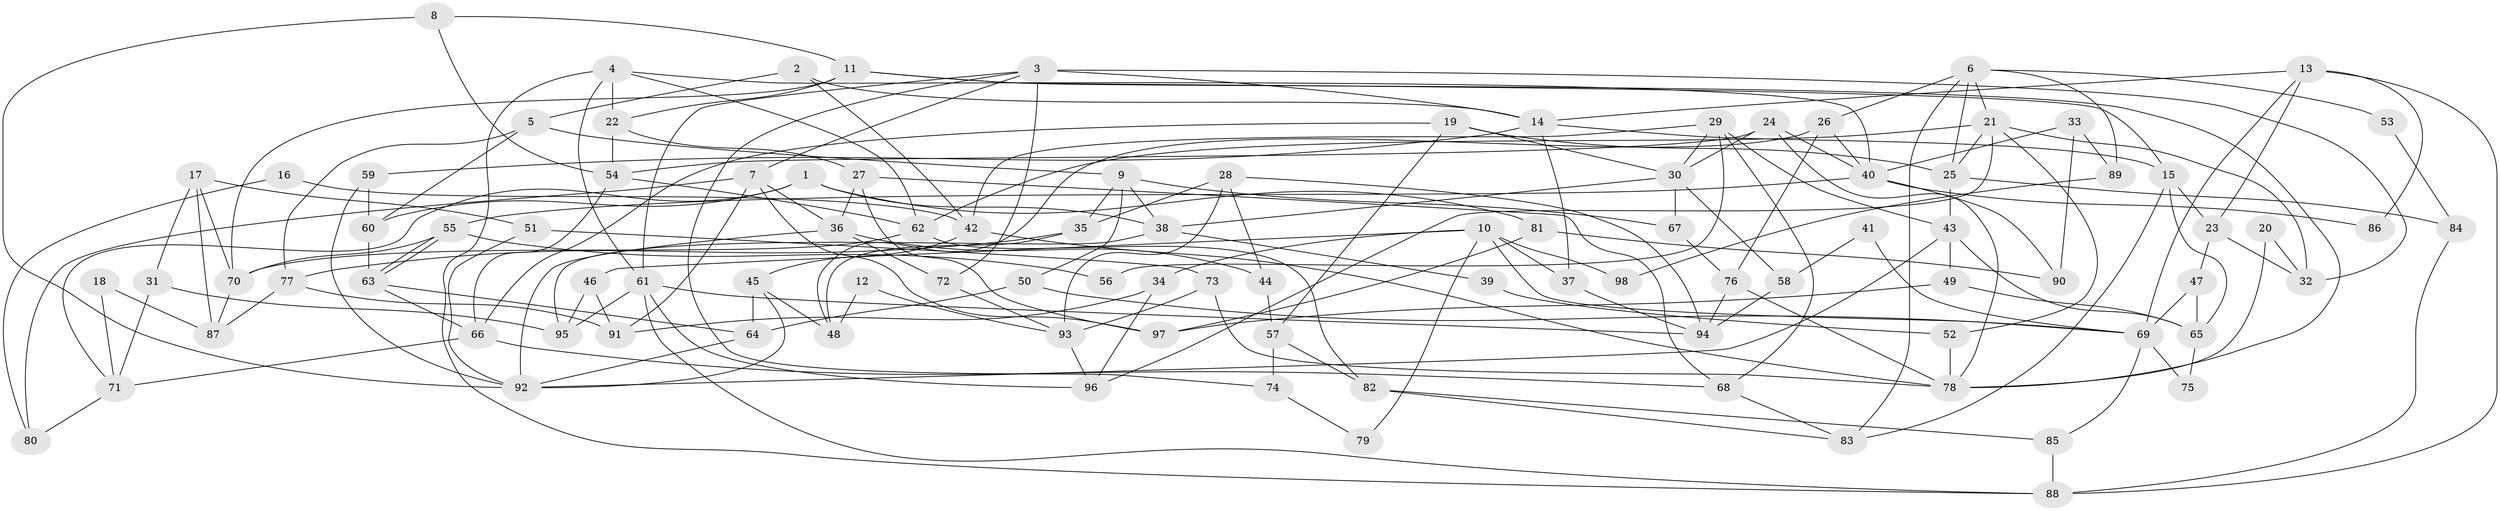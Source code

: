 // coarse degree distribution, {10: 0.16129032258064516, 4: 0.16129032258064516, 7: 0.16129032258064516, 8: 0.12903225806451613, 3: 0.12903225806451613, 2: 0.03225806451612903, 12: 0.03225806451612903, 6: 0.0967741935483871, 9: 0.0967741935483871}
// Generated by graph-tools (version 1.1) at 2025/37/03/04/25 23:37:05]
// undirected, 98 vertices, 196 edges
graph export_dot {
  node [color=gray90,style=filled];
  1;
  2;
  3;
  4;
  5;
  6;
  7;
  8;
  9;
  10;
  11;
  12;
  13;
  14;
  15;
  16;
  17;
  18;
  19;
  20;
  21;
  22;
  23;
  24;
  25;
  26;
  27;
  28;
  29;
  30;
  31;
  32;
  33;
  34;
  35;
  36;
  37;
  38;
  39;
  40;
  41;
  42;
  43;
  44;
  45;
  46;
  47;
  48;
  49;
  50;
  51;
  52;
  53;
  54;
  55;
  56;
  57;
  58;
  59;
  60;
  61;
  62;
  63;
  64;
  65;
  66;
  67;
  68;
  69;
  70;
  71;
  72;
  73;
  74;
  75;
  76;
  77;
  78;
  79;
  80;
  81;
  82;
  83;
  84;
  85;
  86;
  87;
  88;
  89;
  90;
  91;
  92;
  93;
  94;
  95;
  96;
  97;
  98;
  1 -- 71;
  1 -- 38;
  1 -- 60;
  1 -- 81;
  2 -- 14;
  2 -- 42;
  2 -- 5;
  3 -- 14;
  3 -- 61;
  3 -- 7;
  3 -- 32;
  3 -- 72;
  3 -- 74;
  4 -- 22;
  4 -- 62;
  4 -- 40;
  4 -- 61;
  4 -- 88;
  5 -- 77;
  5 -- 9;
  5 -- 60;
  6 -- 25;
  6 -- 21;
  6 -- 26;
  6 -- 53;
  6 -- 83;
  6 -- 89;
  7 -- 36;
  7 -- 80;
  7 -- 91;
  7 -- 97;
  8 -- 92;
  8 -- 54;
  8 -- 11;
  9 -- 35;
  9 -- 38;
  9 -- 50;
  9 -- 67;
  10 -- 46;
  10 -- 69;
  10 -- 34;
  10 -- 37;
  10 -- 79;
  10 -- 98;
  11 -- 78;
  11 -- 15;
  11 -- 22;
  11 -- 70;
  12 -- 48;
  12 -- 93;
  13 -- 23;
  13 -- 69;
  13 -- 14;
  13 -- 86;
  13 -- 88;
  14 -- 37;
  14 -- 15;
  14 -- 59;
  15 -- 23;
  15 -- 65;
  15 -- 83;
  16 -- 80;
  16 -- 42;
  17 -- 70;
  17 -- 87;
  17 -- 31;
  17 -- 51;
  18 -- 87;
  18 -- 71;
  19 -- 57;
  19 -- 66;
  19 -- 25;
  19 -- 30;
  20 -- 78;
  20 -- 32;
  21 -- 25;
  21 -- 32;
  21 -- 52;
  21 -- 62;
  21 -- 96;
  22 -- 54;
  22 -- 27;
  23 -- 47;
  23 -- 32;
  24 -- 30;
  24 -- 54;
  24 -- 40;
  24 -- 78;
  25 -- 43;
  25 -- 84;
  26 -- 40;
  26 -- 48;
  26 -- 76;
  27 -- 36;
  27 -- 68;
  27 -- 97;
  28 -- 93;
  28 -- 94;
  28 -- 35;
  28 -- 44;
  29 -- 68;
  29 -- 42;
  29 -- 30;
  29 -- 43;
  29 -- 56;
  30 -- 38;
  30 -- 58;
  30 -- 67;
  31 -- 95;
  31 -- 71;
  33 -- 90;
  33 -- 40;
  33 -- 89;
  34 -- 96;
  34 -- 91;
  35 -- 48;
  35 -- 77;
  36 -- 72;
  36 -- 92;
  36 -- 44;
  37 -- 94;
  38 -- 39;
  38 -- 95;
  39 -- 52;
  40 -- 55;
  40 -- 86;
  40 -- 90;
  41 -- 69;
  41 -- 58;
  42 -- 78;
  42 -- 45;
  43 -- 49;
  43 -- 65;
  43 -- 92;
  44 -- 57;
  45 -- 64;
  45 -- 92;
  45 -- 48;
  46 -- 91;
  46 -- 95;
  47 -- 65;
  47 -- 69;
  49 -- 65;
  49 -- 97;
  50 -- 64;
  50 -- 69;
  51 -- 92;
  51 -- 73;
  52 -- 78;
  53 -- 84;
  54 -- 66;
  54 -- 62;
  55 -- 63;
  55 -- 63;
  55 -- 56;
  55 -- 70;
  57 -- 82;
  57 -- 74;
  58 -- 94;
  59 -- 60;
  59 -- 92;
  60 -- 63;
  61 -- 88;
  61 -- 94;
  61 -- 95;
  61 -- 96;
  62 -- 70;
  62 -- 82;
  63 -- 64;
  63 -- 66;
  64 -- 92;
  65 -- 75;
  66 -- 68;
  66 -- 71;
  67 -- 76;
  68 -- 83;
  69 -- 85;
  69 -- 75;
  70 -- 87;
  71 -- 80;
  72 -- 93;
  73 -- 78;
  73 -- 93;
  74 -- 79;
  76 -- 78;
  76 -- 94;
  77 -- 91;
  77 -- 87;
  81 -- 97;
  81 -- 90;
  82 -- 83;
  82 -- 85;
  84 -- 88;
  85 -- 88;
  89 -- 98;
  93 -- 96;
}

